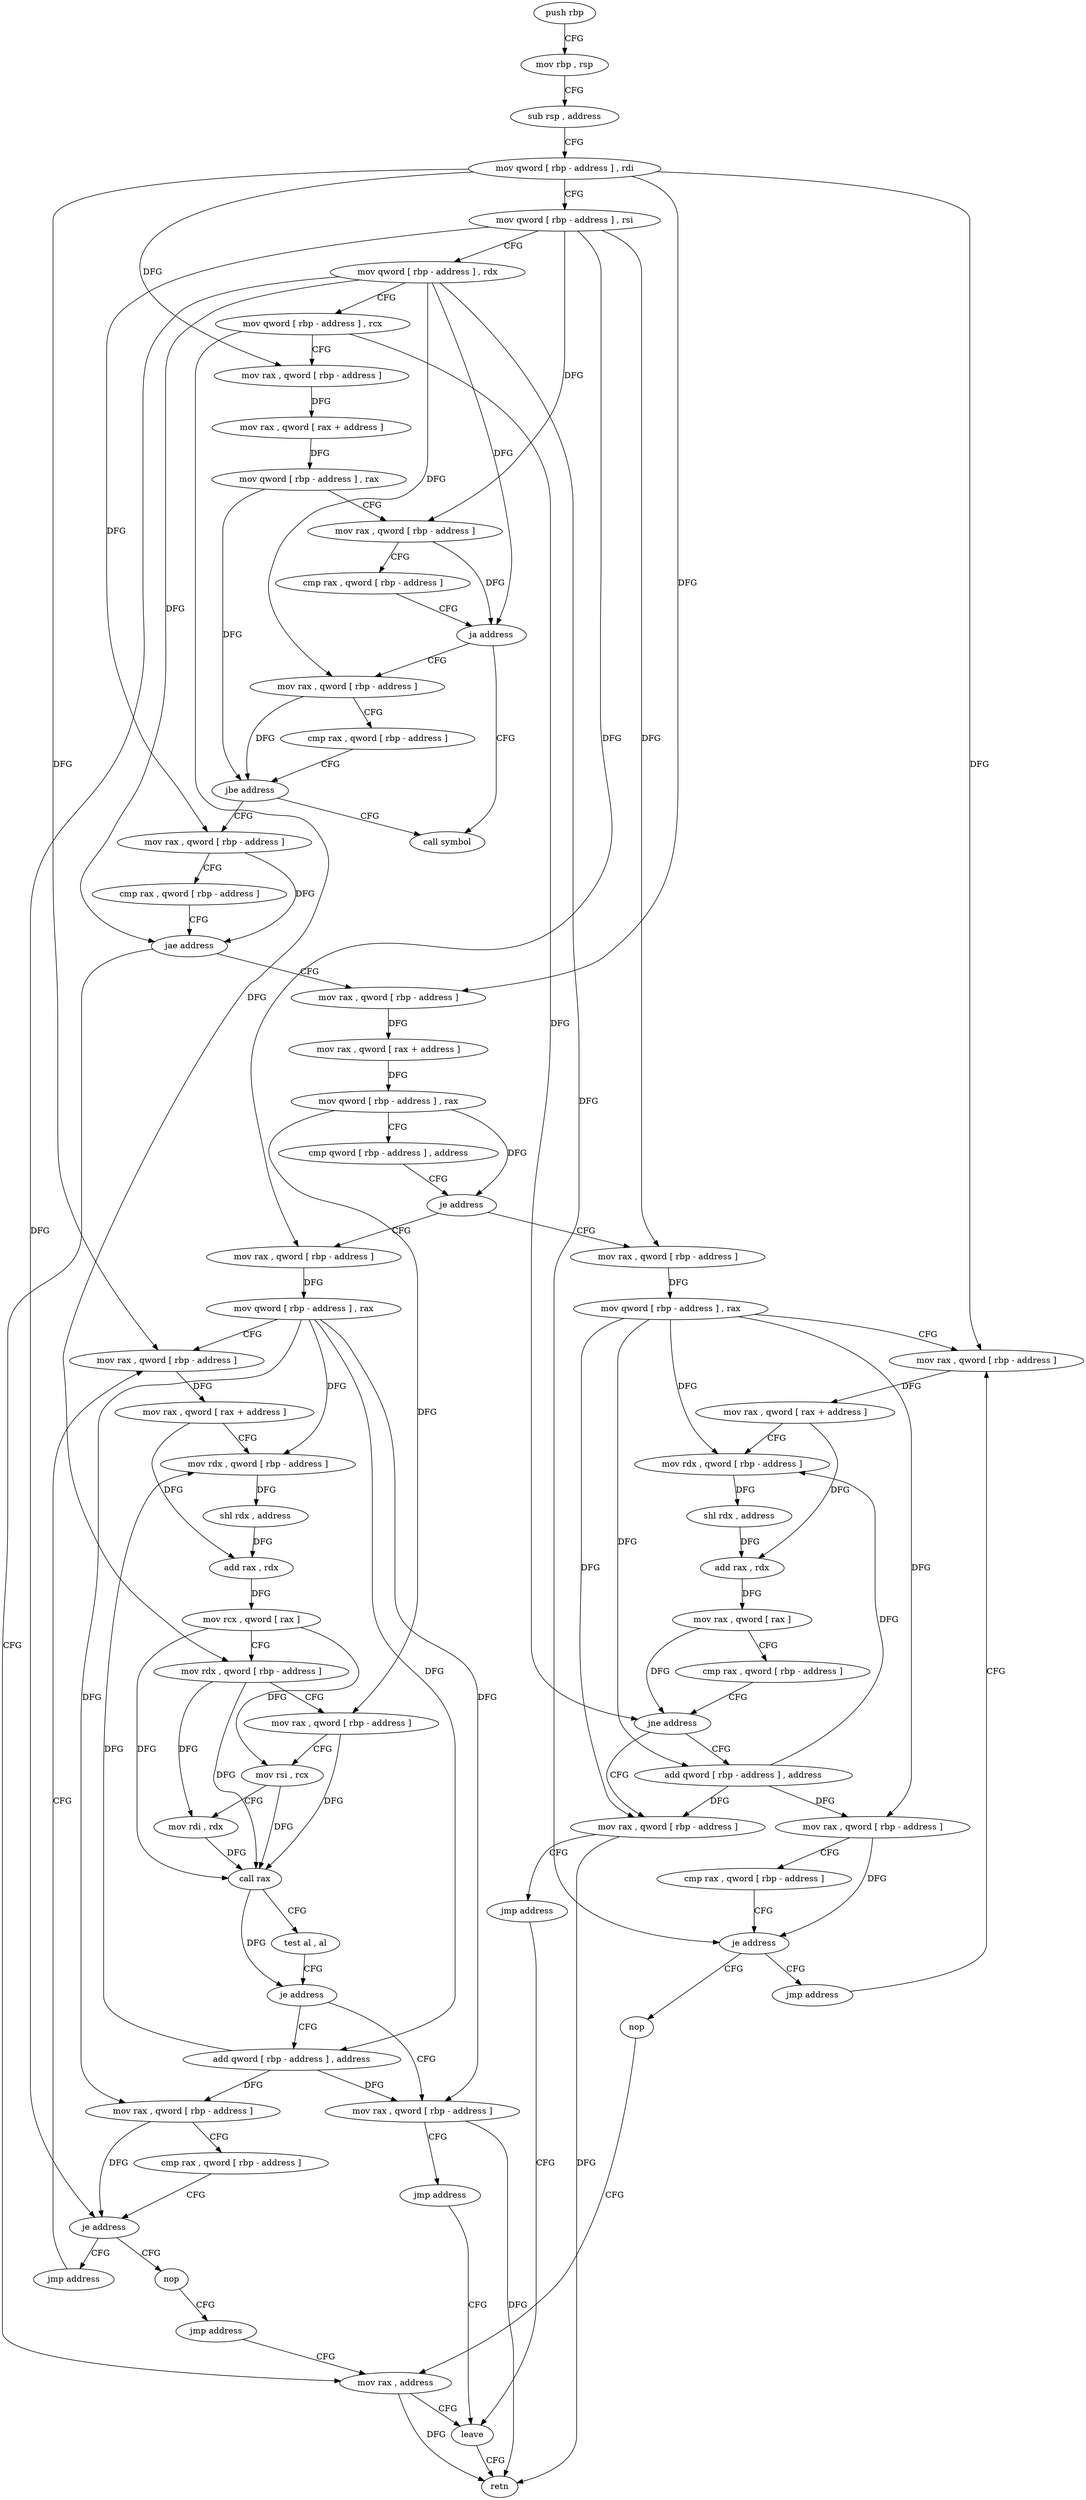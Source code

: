digraph "func" {
"192677" [label = "push rbp" ]
"192678" [label = "mov rbp , rsp" ]
"192681" [label = "sub rsp , address" ]
"192685" [label = "mov qword [ rbp - address ] , rdi" ]
"192689" [label = "mov qword [ rbp - address ] , rsi" ]
"192693" [label = "mov qword [ rbp - address ] , rdx" ]
"192697" [label = "mov qword [ rbp - address ] , rcx" ]
"192701" [label = "mov rax , qword [ rbp - address ]" ]
"192705" [label = "mov rax , qword [ rax + address ]" ]
"192709" [label = "mov qword [ rbp - address ] , rax" ]
"192713" [label = "mov rax , qword [ rbp - address ]" ]
"192717" [label = "cmp rax , qword [ rbp - address ]" ]
"192721" [label = "ja address" ]
"192733" [label = "call symbol" ]
"192723" [label = "mov rax , qword [ rbp - address ]" ]
"192727" [label = "cmp rax , qword [ rbp - address ]" ]
"192731" [label = "jbe address" ]
"192738" [label = "mov rax , qword [ rbp - address ]" ]
"192742" [label = "cmp rax , qword [ rbp - address ]" ]
"192746" [label = "jae address" ]
"192907" [label = "mov rax , address" ]
"192752" [label = "mov rax , qword [ rbp - address ]" ]
"192914" [label = "leave" ]
"192756" [label = "mov rax , qword [ rax + address ]" ]
"192760" [label = "mov qword [ rbp - address ] , rax" ]
"192764" [label = "cmp qword [ rbp - address ] , address" ]
"192769" [label = "je address" ]
"192844" [label = "mov rax , qword [ rbp - address ]" ]
"192771" [label = "mov rax , qword [ rbp - address ]" ]
"192848" [label = "mov qword [ rbp - address ] , rax" ]
"192852" [label = "mov rax , qword [ rbp - address ]" ]
"192775" [label = "mov qword [ rbp - address ] , rax" ]
"192779" [label = "mov rax , qword [ rbp - address ]" ]
"192886" [label = "add qword [ rbp - address ] , address" ]
"192891" [label = "mov rax , qword [ rbp - address ]" ]
"192895" [label = "cmp rax , qword [ rbp - address ]" ]
"192899" [label = "je address" ]
"192906" [label = "nop" ]
"192901" [label = "jmp address" ]
"192880" [label = "mov rax , qword [ rbp - address ]" ]
"192884" [label = "jmp address" ]
"192827" [label = "add qword [ rbp - address ] , address" ]
"192832" [label = "mov rax , qword [ rbp - address ]" ]
"192836" [label = "cmp rax , qword [ rbp - address ]" ]
"192840" [label = "je address" ]
"192903" [label = "nop" ]
"192842" [label = "jmp address" ]
"192821" [label = "mov rax , qword [ rbp - address ]" ]
"192825" [label = "jmp address" ]
"192915" [label = "retn" ]
"192904" [label = "jmp address" ]
"192856" [label = "mov rax , qword [ rax + address ]" ]
"192860" [label = "mov rdx , qword [ rbp - address ]" ]
"192864" [label = "shl rdx , address" ]
"192868" [label = "add rax , rdx" ]
"192871" [label = "mov rax , qword [ rax ]" ]
"192874" [label = "cmp rax , qword [ rbp - address ]" ]
"192878" [label = "jne address" ]
"192783" [label = "mov rax , qword [ rax + address ]" ]
"192787" [label = "mov rdx , qword [ rbp - address ]" ]
"192791" [label = "shl rdx , address" ]
"192795" [label = "add rax , rdx" ]
"192798" [label = "mov rcx , qword [ rax ]" ]
"192801" [label = "mov rdx , qword [ rbp - address ]" ]
"192805" [label = "mov rax , qword [ rbp - address ]" ]
"192809" [label = "mov rsi , rcx" ]
"192812" [label = "mov rdi , rdx" ]
"192815" [label = "call rax" ]
"192817" [label = "test al , al" ]
"192819" [label = "je address" ]
"192677" -> "192678" [ label = "CFG" ]
"192678" -> "192681" [ label = "CFG" ]
"192681" -> "192685" [ label = "CFG" ]
"192685" -> "192689" [ label = "CFG" ]
"192685" -> "192701" [ label = "DFG" ]
"192685" -> "192752" [ label = "DFG" ]
"192685" -> "192852" [ label = "DFG" ]
"192685" -> "192779" [ label = "DFG" ]
"192689" -> "192693" [ label = "CFG" ]
"192689" -> "192713" [ label = "DFG" ]
"192689" -> "192738" [ label = "DFG" ]
"192689" -> "192844" [ label = "DFG" ]
"192689" -> "192771" [ label = "DFG" ]
"192693" -> "192697" [ label = "CFG" ]
"192693" -> "192721" [ label = "DFG" ]
"192693" -> "192723" [ label = "DFG" ]
"192693" -> "192746" [ label = "DFG" ]
"192693" -> "192899" [ label = "DFG" ]
"192693" -> "192840" [ label = "DFG" ]
"192697" -> "192701" [ label = "CFG" ]
"192697" -> "192878" [ label = "DFG" ]
"192697" -> "192801" [ label = "DFG" ]
"192701" -> "192705" [ label = "DFG" ]
"192705" -> "192709" [ label = "DFG" ]
"192709" -> "192713" [ label = "CFG" ]
"192709" -> "192731" [ label = "DFG" ]
"192713" -> "192717" [ label = "CFG" ]
"192713" -> "192721" [ label = "DFG" ]
"192717" -> "192721" [ label = "CFG" ]
"192721" -> "192733" [ label = "CFG" ]
"192721" -> "192723" [ label = "CFG" ]
"192723" -> "192727" [ label = "CFG" ]
"192723" -> "192731" [ label = "DFG" ]
"192727" -> "192731" [ label = "CFG" ]
"192731" -> "192738" [ label = "CFG" ]
"192731" -> "192733" [ label = "CFG" ]
"192738" -> "192742" [ label = "CFG" ]
"192738" -> "192746" [ label = "DFG" ]
"192742" -> "192746" [ label = "CFG" ]
"192746" -> "192907" [ label = "CFG" ]
"192746" -> "192752" [ label = "CFG" ]
"192907" -> "192914" [ label = "CFG" ]
"192907" -> "192915" [ label = "DFG" ]
"192752" -> "192756" [ label = "DFG" ]
"192914" -> "192915" [ label = "CFG" ]
"192756" -> "192760" [ label = "DFG" ]
"192760" -> "192764" [ label = "CFG" ]
"192760" -> "192769" [ label = "DFG" ]
"192760" -> "192805" [ label = "DFG" ]
"192764" -> "192769" [ label = "CFG" ]
"192769" -> "192844" [ label = "CFG" ]
"192769" -> "192771" [ label = "CFG" ]
"192844" -> "192848" [ label = "DFG" ]
"192771" -> "192775" [ label = "DFG" ]
"192848" -> "192852" [ label = "CFG" ]
"192848" -> "192860" [ label = "DFG" ]
"192848" -> "192886" [ label = "DFG" ]
"192848" -> "192891" [ label = "DFG" ]
"192848" -> "192880" [ label = "DFG" ]
"192852" -> "192856" [ label = "DFG" ]
"192775" -> "192779" [ label = "CFG" ]
"192775" -> "192787" [ label = "DFG" ]
"192775" -> "192827" [ label = "DFG" ]
"192775" -> "192832" [ label = "DFG" ]
"192775" -> "192821" [ label = "DFG" ]
"192779" -> "192783" [ label = "DFG" ]
"192886" -> "192891" [ label = "DFG" ]
"192886" -> "192860" [ label = "DFG" ]
"192886" -> "192880" [ label = "DFG" ]
"192891" -> "192895" [ label = "CFG" ]
"192891" -> "192899" [ label = "DFG" ]
"192895" -> "192899" [ label = "CFG" ]
"192899" -> "192906" [ label = "CFG" ]
"192899" -> "192901" [ label = "CFG" ]
"192906" -> "192907" [ label = "CFG" ]
"192901" -> "192852" [ label = "CFG" ]
"192880" -> "192884" [ label = "CFG" ]
"192880" -> "192915" [ label = "DFG" ]
"192884" -> "192914" [ label = "CFG" ]
"192827" -> "192832" [ label = "DFG" ]
"192827" -> "192787" [ label = "DFG" ]
"192827" -> "192821" [ label = "DFG" ]
"192832" -> "192836" [ label = "CFG" ]
"192832" -> "192840" [ label = "DFG" ]
"192836" -> "192840" [ label = "CFG" ]
"192840" -> "192903" [ label = "CFG" ]
"192840" -> "192842" [ label = "CFG" ]
"192903" -> "192904" [ label = "CFG" ]
"192842" -> "192779" [ label = "CFG" ]
"192821" -> "192825" [ label = "CFG" ]
"192821" -> "192915" [ label = "DFG" ]
"192825" -> "192914" [ label = "CFG" ]
"192904" -> "192907" [ label = "CFG" ]
"192856" -> "192860" [ label = "CFG" ]
"192856" -> "192868" [ label = "DFG" ]
"192860" -> "192864" [ label = "DFG" ]
"192864" -> "192868" [ label = "DFG" ]
"192868" -> "192871" [ label = "DFG" ]
"192871" -> "192874" [ label = "CFG" ]
"192871" -> "192878" [ label = "DFG" ]
"192874" -> "192878" [ label = "CFG" ]
"192878" -> "192886" [ label = "CFG" ]
"192878" -> "192880" [ label = "CFG" ]
"192783" -> "192787" [ label = "CFG" ]
"192783" -> "192795" [ label = "DFG" ]
"192787" -> "192791" [ label = "DFG" ]
"192791" -> "192795" [ label = "DFG" ]
"192795" -> "192798" [ label = "DFG" ]
"192798" -> "192801" [ label = "CFG" ]
"192798" -> "192809" [ label = "DFG" ]
"192798" -> "192815" [ label = "DFG" ]
"192801" -> "192805" [ label = "CFG" ]
"192801" -> "192812" [ label = "DFG" ]
"192801" -> "192815" [ label = "DFG" ]
"192805" -> "192809" [ label = "CFG" ]
"192805" -> "192815" [ label = "DFG" ]
"192809" -> "192812" [ label = "CFG" ]
"192809" -> "192815" [ label = "DFG" ]
"192812" -> "192815" [ label = "DFG" ]
"192815" -> "192817" [ label = "CFG" ]
"192815" -> "192819" [ label = "DFG" ]
"192817" -> "192819" [ label = "CFG" ]
"192819" -> "192827" [ label = "CFG" ]
"192819" -> "192821" [ label = "CFG" ]
}
